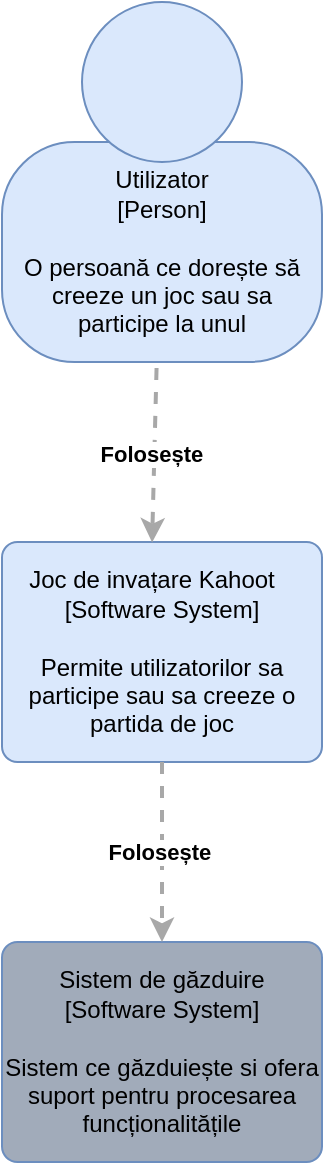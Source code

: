 <mxfile version="10.4.5" type="github"><diagram id="FkCA4kvUzY3jL-assuwb" name="Page-1"><mxGraphModel dx="1989" dy="695" grid="1" gridSize="10" guides="1" tooltips="1" connect="1" arrows="1" fold="1" page="1" pageScale="1" pageWidth="827" pageHeight="1169" math="0" shadow="0"><root><mxCell id="0"/><mxCell id="1" parent="0"/><mxCell id="QYkz2FfyTVQJaQWtZDuN-1" value="" style="group;rounded=0;labelBackgroundColor=none;fillColor=none;fontColor=#000000;align=center;html=1;" parent="1" vertex="1" connectable="0"><mxGeometry x="-550" y="10" width="160" height="180" as="geometry"/><C4Person as="c4"/></mxCell><object label="&lt;span&gt;Utilizator&lt;br&gt;[Person]&lt;/span&gt;&lt;br&gt;&lt;div&gt;&lt;br&gt;&lt;/div&gt;&lt;div&gt;O persoană ce dorește să creeze un joc sau sa participe la unul&lt;/div&gt;" placeholders="1" c4Name="name" c4Type="body" c4Description="Beschreibung" id="QYkz2FfyTVQJaQWtZDuN-2"><mxCell style="rounded=1;whiteSpace=wrap;html=1;labelBackgroundColor=none;fillColor=#dae8fc;fontColor=#000000;align=center;arcSize=33;strokeColor=#6c8ebf;" parent="QYkz2FfyTVQJaQWtZDuN-1" vertex="1"><mxGeometry y="70" width="160" height="110" as="geometry"/><C4Person as="c4"/></mxCell></object><mxCell id="QYkz2FfyTVQJaQWtZDuN-3" value="" style="ellipse;whiteSpace=wrap;html=1;aspect=fixed;rounded=0;labelBackgroundColor=none;fillColor=#dae8fc;fontSize=12;fontColor=#000000;align=center;strokeColor=#6c8ebf;" parent="QYkz2FfyTVQJaQWtZDuN-1" vertex="1"><mxGeometry x="40" width="80" height="80" as="geometry"/><C4Person as="c4"/></mxCell><object label="Joc de invațare Kahoot&amp;nbsp; &amp;nbsp;&lt;div&gt;[Software System]&lt;/div&gt;&lt;div&gt;&lt;br&gt;&lt;/div&gt;&lt;div&gt;Permite utilizatorilor sa participe sau sa creeze o partida de joc&lt;/div&gt;" placeholders="1" c4Name="name" c4Type="SoftwareSystem" c4Description="Beschreibung" id="QYkz2FfyTVQJaQWtZDuN-9"><mxCell style="rounded=1;whiteSpace=wrap;html=1;labelBackgroundColor=none;fillColor=#dae8fc;fontColor=#000000;align=center;arcSize=7;strokeColor=#6c8ebf;rotation=0;" parent="1" vertex="1"><mxGeometry x="-550" y="280" width="160" height="110" as="geometry"/><C4SoftwareSystem as="c4"/></mxCell></object><object label="&lt;span&gt;Sistem de găzduire&lt;/span&gt;&lt;div&gt;[Software System&lt;span&gt;]&lt;/span&gt;&lt;/div&gt;&lt;div&gt;&lt;br&gt;&lt;/div&gt;&lt;div&gt;Sistem ce găzduiește si ofera suport pentru procesarea funcționalitățile&lt;/div&gt;" placeholders="1" c4Name="name" c4Type="Component" c4Technology="technology" c4Description="Beschreibung" id="QYkz2FfyTVQJaQWtZDuN-10"><mxCell style="rounded=1;whiteSpace=wrap;html=1;labelBackgroundColor=none;fillColor=#A1ABBA;align=center;arcSize=7;strokeColor=#6c8ebf;" parent="1" vertex="1"><mxGeometry x="-550" y="480" width="160" height="110" as="geometry"/><C4Component as="c4"/></mxCell></object><object label="&lt;div style=&quot;text-align: left&quot;&gt;&lt;div style=&quot;text-align: center&quot;&gt;&lt;b&gt;Folosește&amp;nbsp;&lt;/b&gt;&lt;br&gt;&lt;/div&gt;&lt;/div&gt;" c4Type="Relationship" c4Description="Beschreibung" c4Technology="technology" id="QYkz2FfyTVQJaQWtZDuN-13"><mxCell style="edgeStyle=none;rounded=0;html=1;jettySize=auto;orthogonalLoop=1;strokeColor=#A8A8A8;strokeWidth=2;fontColor=#000000;jumpStyle=none;dashed=1;exitX=0.483;exitY=1.027;exitDx=0;exitDy=0;exitPerimeter=0;entryX=0.469;entryY=0.002;entryDx=0;entryDy=0;entryPerimeter=0;" parent="1" source="QYkz2FfyTVQJaQWtZDuN-2" target="QYkz2FfyTVQJaQWtZDuN-9" edge="1"><mxGeometry width="160" relative="1" as="geometry"><mxPoint x="-700" y="310" as="sourcePoint"/><mxPoint x="-469" y="280" as="targetPoint"/></mxGeometry><C4Relationship as="c4"/></mxCell></object><object label="&lt;div style=&quot;text-align: left&quot;&gt;&lt;div style=&quot;text-align: center&quot;&gt;&lt;b&gt;Folosește&amp;nbsp;&lt;/b&gt;&lt;br&gt;&lt;/div&gt;&lt;/div&gt;" c4Type="Relationship" c4Description="Beschreibung" c4Technology="technology" id="QYkz2FfyTVQJaQWtZDuN-14"><mxCell style="edgeStyle=none;rounded=0;html=1;jettySize=auto;orthogonalLoop=1;strokeColor=#A8A8A8;strokeWidth=2;fontColor=#000000;jumpStyle=none;dashed=1;entryX=0.5;entryY=0;entryDx=0;entryDy=0;" parent="1" source="QYkz2FfyTVQJaQWtZDuN-9" target="QYkz2FfyTVQJaQWtZDuN-10" edge="1"><mxGeometry x="-0.0" width="160" relative="1" as="geometry"><mxPoint x="-560.167" y="300" as="sourcePoint"/><mxPoint x="-557.31" y="447.143" as="targetPoint"/><mxPoint as="offset"/></mxGeometry><C4Relationship as="c4"/></mxCell></object></root></mxGraphModel></diagram></mxfile>